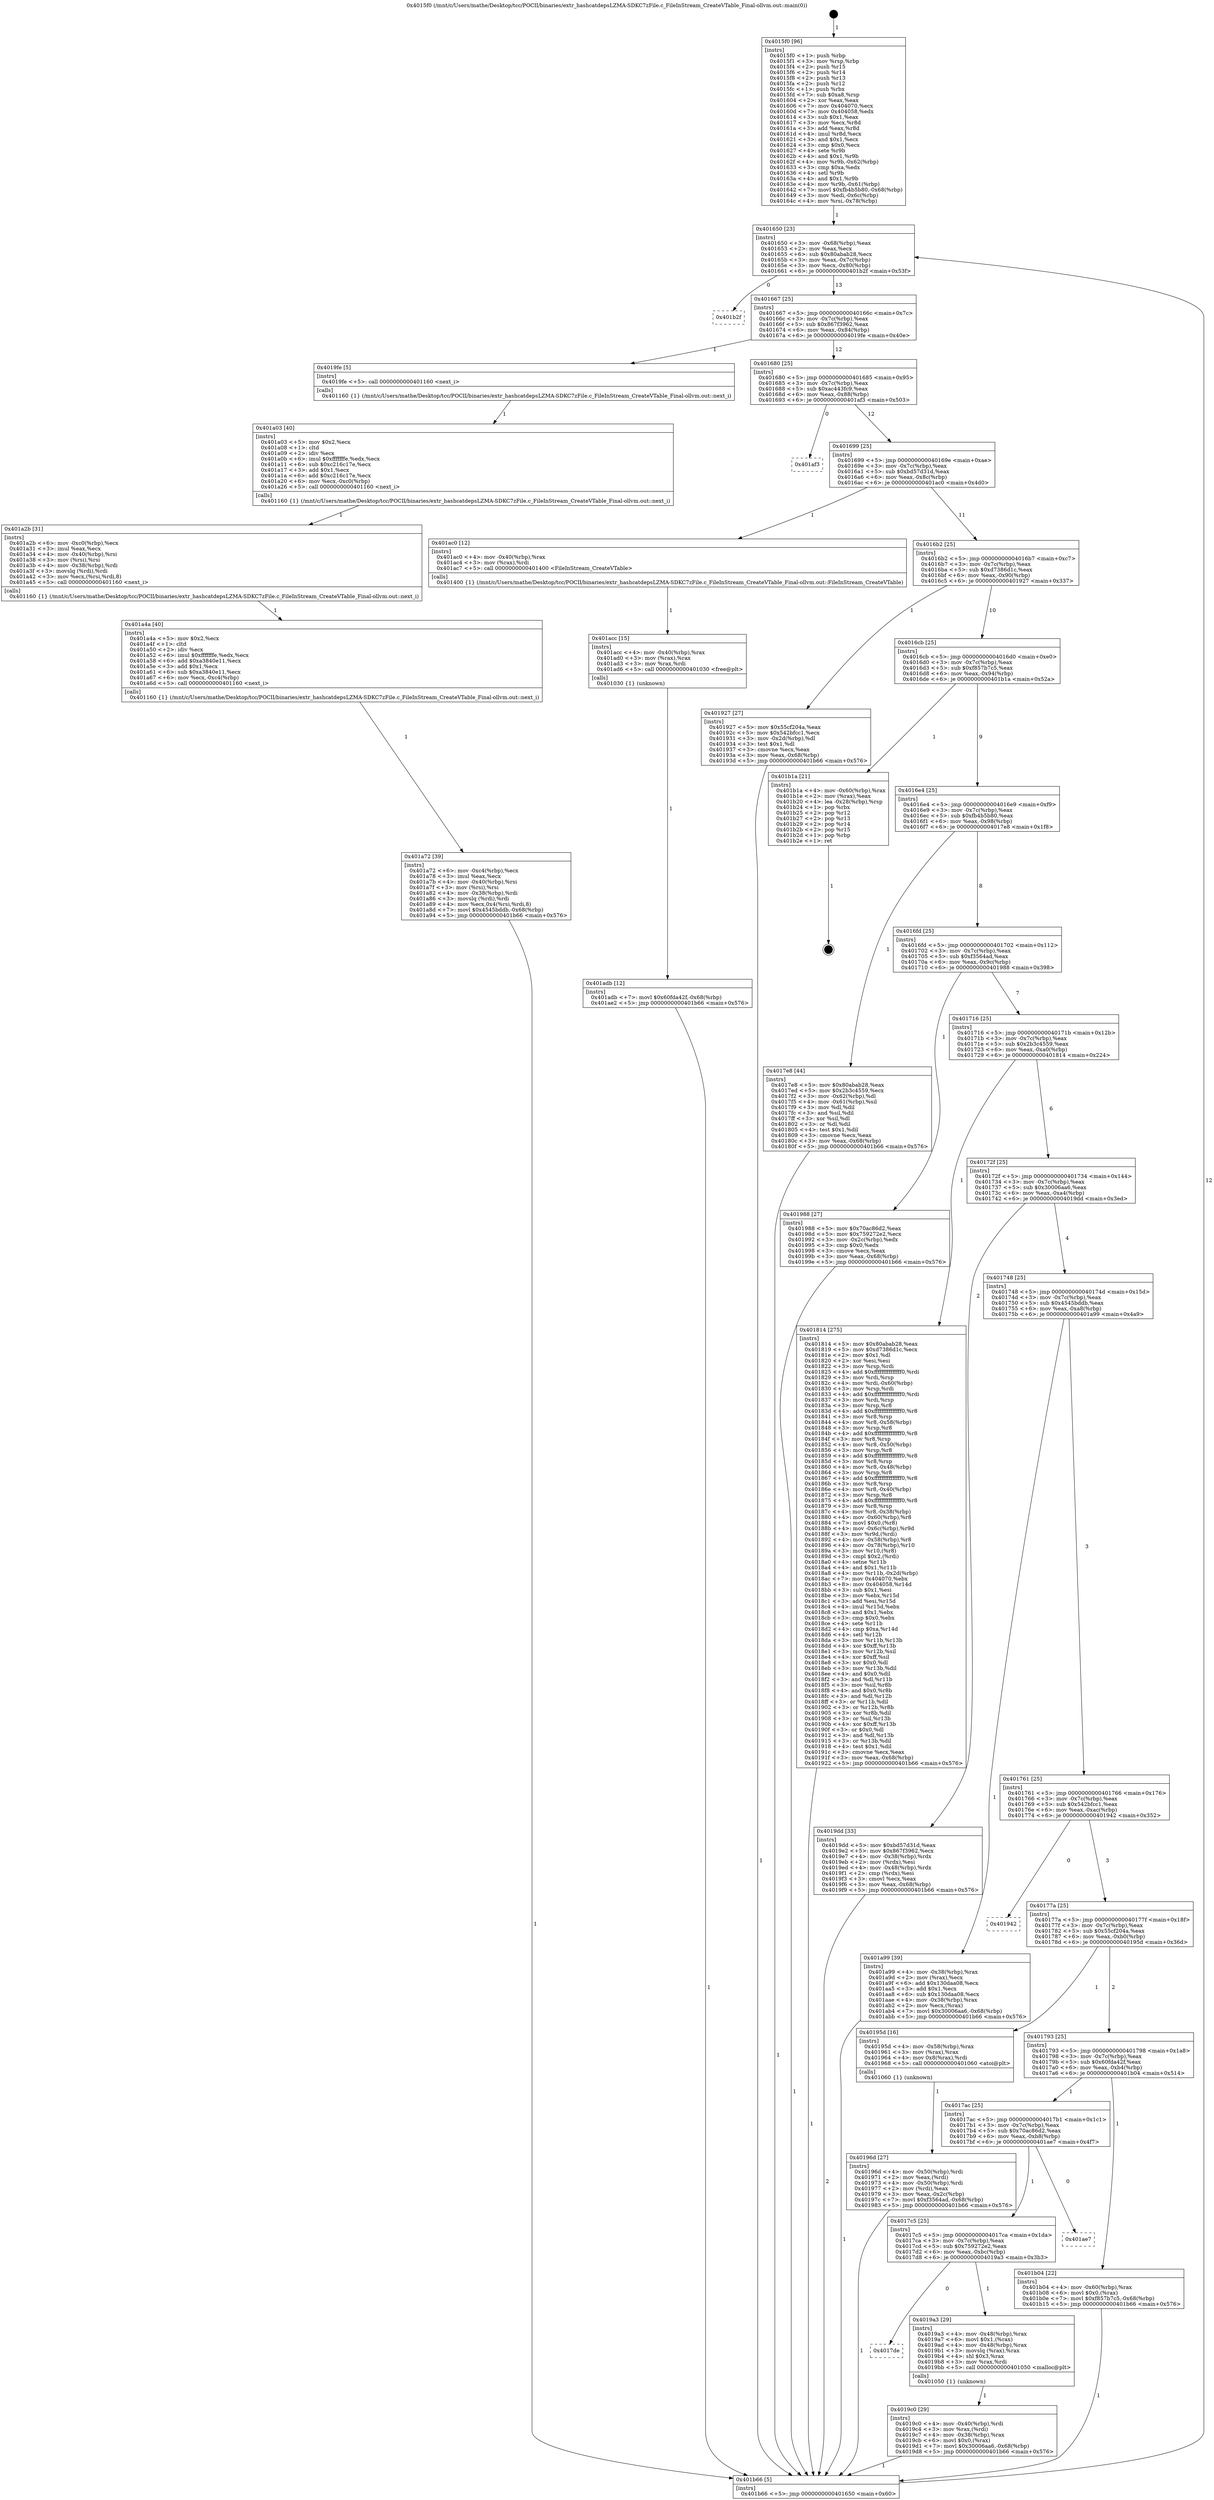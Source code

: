 digraph "0x4015f0" {
  label = "0x4015f0 (/mnt/c/Users/mathe/Desktop/tcc/POCII/binaries/extr_hashcatdepsLZMA-SDKC7zFile.c_FileInStream_CreateVTable_Final-ollvm.out::main(0))"
  labelloc = "t"
  node[shape=record]

  Entry [label="",width=0.3,height=0.3,shape=circle,fillcolor=black,style=filled]
  "0x401650" [label="{
     0x401650 [23]\l
     | [instrs]\l
     &nbsp;&nbsp;0x401650 \<+3\>: mov -0x68(%rbp),%eax\l
     &nbsp;&nbsp;0x401653 \<+2\>: mov %eax,%ecx\l
     &nbsp;&nbsp;0x401655 \<+6\>: sub $0x80abab28,%ecx\l
     &nbsp;&nbsp;0x40165b \<+3\>: mov %eax,-0x7c(%rbp)\l
     &nbsp;&nbsp;0x40165e \<+3\>: mov %ecx,-0x80(%rbp)\l
     &nbsp;&nbsp;0x401661 \<+6\>: je 0000000000401b2f \<main+0x53f\>\l
  }"]
  "0x401b2f" [label="{
     0x401b2f\l
  }", style=dashed]
  "0x401667" [label="{
     0x401667 [25]\l
     | [instrs]\l
     &nbsp;&nbsp;0x401667 \<+5\>: jmp 000000000040166c \<main+0x7c\>\l
     &nbsp;&nbsp;0x40166c \<+3\>: mov -0x7c(%rbp),%eax\l
     &nbsp;&nbsp;0x40166f \<+5\>: sub $0x867f3962,%eax\l
     &nbsp;&nbsp;0x401674 \<+6\>: mov %eax,-0x84(%rbp)\l
     &nbsp;&nbsp;0x40167a \<+6\>: je 00000000004019fe \<main+0x40e\>\l
  }"]
  Exit [label="",width=0.3,height=0.3,shape=circle,fillcolor=black,style=filled,peripheries=2]
  "0x4019fe" [label="{
     0x4019fe [5]\l
     | [instrs]\l
     &nbsp;&nbsp;0x4019fe \<+5\>: call 0000000000401160 \<next_i\>\l
     | [calls]\l
     &nbsp;&nbsp;0x401160 \{1\} (/mnt/c/Users/mathe/Desktop/tcc/POCII/binaries/extr_hashcatdepsLZMA-SDKC7zFile.c_FileInStream_CreateVTable_Final-ollvm.out::next_i)\l
  }"]
  "0x401680" [label="{
     0x401680 [25]\l
     | [instrs]\l
     &nbsp;&nbsp;0x401680 \<+5\>: jmp 0000000000401685 \<main+0x95\>\l
     &nbsp;&nbsp;0x401685 \<+3\>: mov -0x7c(%rbp),%eax\l
     &nbsp;&nbsp;0x401688 \<+5\>: sub $0xac443fc9,%eax\l
     &nbsp;&nbsp;0x40168d \<+6\>: mov %eax,-0x88(%rbp)\l
     &nbsp;&nbsp;0x401693 \<+6\>: je 0000000000401af3 \<main+0x503\>\l
  }"]
  "0x401adb" [label="{
     0x401adb [12]\l
     | [instrs]\l
     &nbsp;&nbsp;0x401adb \<+7\>: movl $0x60fda42f,-0x68(%rbp)\l
     &nbsp;&nbsp;0x401ae2 \<+5\>: jmp 0000000000401b66 \<main+0x576\>\l
  }"]
  "0x401af3" [label="{
     0x401af3\l
  }", style=dashed]
  "0x401699" [label="{
     0x401699 [25]\l
     | [instrs]\l
     &nbsp;&nbsp;0x401699 \<+5\>: jmp 000000000040169e \<main+0xae\>\l
     &nbsp;&nbsp;0x40169e \<+3\>: mov -0x7c(%rbp),%eax\l
     &nbsp;&nbsp;0x4016a1 \<+5\>: sub $0xbd57d31d,%eax\l
     &nbsp;&nbsp;0x4016a6 \<+6\>: mov %eax,-0x8c(%rbp)\l
     &nbsp;&nbsp;0x4016ac \<+6\>: je 0000000000401ac0 \<main+0x4d0\>\l
  }"]
  "0x401acc" [label="{
     0x401acc [15]\l
     | [instrs]\l
     &nbsp;&nbsp;0x401acc \<+4\>: mov -0x40(%rbp),%rax\l
     &nbsp;&nbsp;0x401ad0 \<+3\>: mov (%rax),%rax\l
     &nbsp;&nbsp;0x401ad3 \<+3\>: mov %rax,%rdi\l
     &nbsp;&nbsp;0x401ad6 \<+5\>: call 0000000000401030 \<free@plt\>\l
     | [calls]\l
     &nbsp;&nbsp;0x401030 \{1\} (unknown)\l
  }"]
  "0x401ac0" [label="{
     0x401ac0 [12]\l
     | [instrs]\l
     &nbsp;&nbsp;0x401ac0 \<+4\>: mov -0x40(%rbp),%rax\l
     &nbsp;&nbsp;0x401ac4 \<+3\>: mov (%rax),%rdi\l
     &nbsp;&nbsp;0x401ac7 \<+5\>: call 0000000000401400 \<FileInStream_CreateVTable\>\l
     | [calls]\l
     &nbsp;&nbsp;0x401400 \{1\} (/mnt/c/Users/mathe/Desktop/tcc/POCII/binaries/extr_hashcatdepsLZMA-SDKC7zFile.c_FileInStream_CreateVTable_Final-ollvm.out::FileInStream_CreateVTable)\l
  }"]
  "0x4016b2" [label="{
     0x4016b2 [25]\l
     | [instrs]\l
     &nbsp;&nbsp;0x4016b2 \<+5\>: jmp 00000000004016b7 \<main+0xc7\>\l
     &nbsp;&nbsp;0x4016b7 \<+3\>: mov -0x7c(%rbp),%eax\l
     &nbsp;&nbsp;0x4016ba \<+5\>: sub $0xd7386d1c,%eax\l
     &nbsp;&nbsp;0x4016bf \<+6\>: mov %eax,-0x90(%rbp)\l
     &nbsp;&nbsp;0x4016c5 \<+6\>: je 0000000000401927 \<main+0x337\>\l
  }"]
  "0x401a72" [label="{
     0x401a72 [39]\l
     | [instrs]\l
     &nbsp;&nbsp;0x401a72 \<+6\>: mov -0xc4(%rbp),%ecx\l
     &nbsp;&nbsp;0x401a78 \<+3\>: imul %eax,%ecx\l
     &nbsp;&nbsp;0x401a7b \<+4\>: mov -0x40(%rbp),%rsi\l
     &nbsp;&nbsp;0x401a7f \<+3\>: mov (%rsi),%rsi\l
     &nbsp;&nbsp;0x401a82 \<+4\>: mov -0x38(%rbp),%rdi\l
     &nbsp;&nbsp;0x401a86 \<+3\>: movslq (%rdi),%rdi\l
     &nbsp;&nbsp;0x401a89 \<+4\>: mov %ecx,0x4(%rsi,%rdi,8)\l
     &nbsp;&nbsp;0x401a8d \<+7\>: movl $0x4545bddb,-0x68(%rbp)\l
     &nbsp;&nbsp;0x401a94 \<+5\>: jmp 0000000000401b66 \<main+0x576\>\l
  }"]
  "0x401927" [label="{
     0x401927 [27]\l
     | [instrs]\l
     &nbsp;&nbsp;0x401927 \<+5\>: mov $0x55cf204a,%eax\l
     &nbsp;&nbsp;0x40192c \<+5\>: mov $0x542bfcc1,%ecx\l
     &nbsp;&nbsp;0x401931 \<+3\>: mov -0x2d(%rbp),%dl\l
     &nbsp;&nbsp;0x401934 \<+3\>: test $0x1,%dl\l
     &nbsp;&nbsp;0x401937 \<+3\>: cmovne %ecx,%eax\l
     &nbsp;&nbsp;0x40193a \<+3\>: mov %eax,-0x68(%rbp)\l
     &nbsp;&nbsp;0x40193d \<+5\>: jmp 0000000000401b66 \<main+0x576\>\l
  }"]
  "0x4016cb" [label="{
     0x4016cb [25]\l
     | [instrs]\l
     &nbsp;&nbsp;0x4016cb \<+5\>: jmp 00000000004016d0 \<main+0xe0\>\l
     &nbsp;&nbsp;0x4016d0 \<+3\>: mov -0x7c(%rbp),%eax\l
     &nbsp;&nbsp;0x4016d3 \<+5\>: sub $0xf857b7c5,%eax\l
     &nbsp;&nbsp;0x4016d8 \<+6\>: mov %eax,-0x94(%rbp)\l
     &nbsp;&nbsp;0x4016de \<+6\>: je 0000000000401b1a \<main+0x52a\>\l
  }"]
  "0x401a4a" [label="{
     0x401a4a [40]\l
     | [instrs]\l
     &nbsp;&nbsp;0x401a4a \<+5\>: mov $0x2,%ecx\l
     &nbsp;&nbsp;0x401a4f \<+1\>: cltd\l
     &nbsp;&nbsp;0x401a50 \<+2\>: idiv %ecx\l
     &nbsp;&nbsp;0x401a52 \<+6\>: imul $0xfffffffe,%edx,%ecx\l
     &nbsp;&nbsp;0x401a58 \<+6\>: add $0xa3840e11,%ecx\l
     &nbsp;&nbsp;0x401a5e \<+3\>: add $0x1,%ecx\l
     &nbsp;&nbsp;0x401a61 \<+6\>: sub $0xa3840e11,%ecx\l
     &nbsp;&nbsp;0x401a67 \<+6\>: mov %ecx,-0xc4(%rbp)\l
     &nbsp;&nbsp;0x401a6d \<+5\>: call 0000000000401160 \<next_i\>\l
     | [calls]\l
     &nbsp;&nbsp;0x401160 \{1\} (/mnt/c/Users/mathe/Desktop/tcc/POCII/binaries/extr_hashcatdepsLZMA-SDKC7zFile.c_FileInStream_CreateVTable_Final-ollvm.out::next_i)\l
  }"]
  "0x401b1a" [label="{
     0x401b1a [21]\l
     | [instrs]\l
     &nbsp;&nbsp;0x401b1a \<+4\>: mov -0x60(%rbp),%rax\l
     &nbsp;&nbsp;0x401b1e \<+2\>: mov (%rax),%eax\l
     &nbsp;&nbsp;0x401b20 \<+4\>: lea -0x28(%rbp),%rsp\l
     &nbsp;&nbsp;0x401b24 \<+1\>: pop %rbx\l
     &nbsp;&nbsp;0x401b25 \<+2\>: pop %r12\l
     &nbsp;&nbsp;0x401b27 \<+2\>: pop %r13\l
     &nbsp;&nbsp;0x401b29 \<+2\>: pop %r14\l
     &nbsp;&nbsp;0x401b2b \<+2\>: pop %r15\l
     &nbsp;&nbsp;0x401b2d \<+1\>: pop %rbp\l
     &nbsp;&nbsp;0x401b2e \<+1\>: ret\l
  }"]
  "0x4016e4" [label="{
     0x4016e4 [25]\l
     | [instrs]\l
     &nbsp;&nbsp;0x4016e4 \<+5\>: jmp 00000000004016e9 \<main+0xf9\>\l
     &nbsp;&nbsp;0x4016e9 \<+3\>: mov -0x7c(%rbp),%eax\l
     &nbsp;&nbsp;0x4016ec \<+5\>: sub $0xfb4b5b80,%eax\l
     &nbsp;&nbsp;0x4016f1 \<+6\>: mov %eax,-0x98(%rbp)\l
     &nbsp;&nbsp;0x4016f7 \<+6\>: je 00000000004017e8 \<main+0x1f8\>\l
  }"]
  "0x401a2b" [label="{
     0x401a2b [31]\l
     | [instrs]\l
     &nbsp;&nbsp;0x401a2b \<+6\>: mov -0xc0(%rbp),%ecx\l
     &nbsp;&nbsp;0x401a31 \<+3\>: imul %eax,%ecx\l
     &nbsp;&nbsp;0x401a34 \<+4\>: mov -0x40(%rbp),%rsi\l
     &nbsp;&nbsp;0x401a38 \<+3\>: mov (%rsi),%rsi\l
     &nbsp;&nbsp;0x401a3b \<+4\>: mov -0x38(%rbp),%rdi\l
     &nbsp;&nbsp;0x401a3f \<+3\>: movslq (%rdi),%rdi\l
     &nbsp;&nbsp;0x401a42 \<+3\>: mov %ecx,(%rsi,%rdi,8)\l
     &nbsp;&nbsp;0x401a45 \<+5\>: call 0000000000401160 \<next_i\>\l
     | [calls]\l
     &nbsp;&nbsp;0x401160 \{1\} (/mnt/c/Users/mathe/Desktop/tcc/POCII/binaries/extr_hashcatdepsLZMA-SDKC7zFile.c_FileInStream_CreateVTable_Final-ollvm.out::next_i)\l
  }"]
  "0x4017e8" [label="{
     0x4017e8 [44]\l
     | [instrs]\l
     &nbsp;&nbsp;0x4017e8 \<+5\>: mov $0x80abab28,%eax\l
     &nbsp;&nbsp;0x4017ed \<+5\>: mov $0x2b3c4559,%ecx\l
     &nbsp;&nbsp;0x4017f2 \<+3\>: mov -0x62(%rbp),%dl\l
     &nbsp;&nbsp;0x4017f5 \<+4\>: mov -0x61(%rbp),%sil\l
     &nbsp;&nbsp;0x4017f9 \<+3\>: mov %dl,%dil\l
     &nbsp;&nbsp;0x4017fc \<+3\>: and %sil,%dil\l
     &nbsp;&nbsp;0x4017ff \<+3\>: xor %sil,%dl\l
     &nbsp;&nbsp;0x401802 \<+3\>: or %dl,%dil\l
     &nbsp;&nbsp;0x401805 \<+4\>: test $0x1,%dil\l
     &nbsp;&nbsp;0x401809 \<+3\>: cmovne %ecx,%eax\l
     &nbsp;&nbsp;0x40180c \<+3\>: mov %eax,-0x68(%rbp)\l
     &nbsp;&nbsp;0x40180f \<+5\>: jmp 0000000000401b66 \<main+0x576\>\l
  }"]
  "0x4016fd" [label="{
     0x4016fd [25]\l
     | [instrs]\l
     &nbsp;&nbsp;0x4016fd \<+5\>: jmp 0000000000401702 \<main+0x112\>\l
     &nbsp;&nbsp;0x401702 \<+3\>: mov -0x7c(%rbp),%eax\l
     &nbsp;&nbsp;0x401705 \<+5\>: sub $0xf3564ad,%eax\l
     &nbsp;&nbsp;0x40170a \<+6\>: mov %eax,-0x9c(%rbp)\l
     &nbsp;&nbsp;0x401710 \<+6\>: je 0000000000401988 \<main+0x398\>\l
  }"]
  "0x401b66" [label="{
     0x401b66 [5]\l
     | [instrs]\l
     &nbsp;&nbsp;0x401b66 \<+5\>: jmp 0000000000401650 \<main+0x60\>\l
  }"]
  "0x4015f0" [label="{
     0x4015f0 [96]\l
     | [instrs]\l
     &nbsp;&nbsp;0x4015f0 \<+1\>: push %rbp\l
     &nbsp;&nbsp;0x4015f1 \<+3\>: mov %rsp,%rbp\l
     &nbsp;&nbsp;0x4015f4 \<+2\>: push %r15\l
     &nbsp;&nbsp;0x4015f6 \<+2\>: push %r14\l
     &nbsp;&nbsp;0x4015f8 \<+2\>: push %r13\l
     &nbsp;&nbsp;0x4015fa \<+2\>: push %r12\l
     &nbsp;&nbsp;0x4015fc \<+1\>: push %rbx\l
     &nbsp;&nbsp;0x4015fd \<+7\>: sub $0xa8,%rsp\l
     &nbsp;&nbsp;0x401604 \<+2\>: xor %eax,%eax\l
     &nbsp;&nbsp;0x401606 \<+7\>: mov 0x404070,%ecx\l
     &nbsp;&nbsp;0x40160d \<+7\>: mov 0x404058,%edx\l
     &nbsp;&nbsp;0x401614 \<+3\>: sub $0x1,%eax\l
     &nbsp;&nbsp;0x401617 \<+3\>: mov %ecx,%r8d\l
     &nbsp;&nbsp;0x40161a \<+3\>: add %eax,%r8d\l
     &nbsp;&nbsp;0x40161d \<+4\>: imul %r8d,%ecx\l
     &nbsp;&nbsp;0x401621 \<+3\>: and $0x1,%ecx\l
     &nbsp;&nbsp;0x401624 \<+3\>: cmp $0x0,%ecx\l
     &nbsp;&nbsp;0x401627 \<+4\>: sete %r9b\l
     &nbsp;&nbsp;0x40162b \<+4\>: and $0x1,%r9b\l
     &nbsp;&nbsp;0x40162f \<+4\>: mov %r9b,-0x62(%rbp)\l
     &nbsp;&nbsp;0x401633 \<+3\>: cmp $0xa,%edx\l
     &nbsp;&nbsp;0x401636 \<+4\>: setl %r9b\l
     &nbsp;&nbsp;0x40163a \<+4\>: and $0x1,%r9b\l
     &nbsp;&nbsp;0x40163e \<+4\>: mov %r9b,-0x61(%rbp)\l
     &nbsp;&nbsp;0x401642 \<+7\>: movl $0xfb4b5b80,-0x68(%rbp)\l
     &nbsp;&nbsp;0x401649 \<+3\>: mov %edi,-0x6c(%rbp)\l
     &nbsp;&nbsp;0x40164c \<+4\>: mov %rsi,-0x78(%rbp)\l
  }"]
  "0x401a03" [label="{
     0x401a03 [40]\l
     | [instrs]\l
     &nbsp;&nbsp;0x401a03 \<+5\>: mov $0x2,%ecx\l
     &nbsp;&nbsp;0x401a08 \<+1\>: cltd\l
     &nbsp;&nbsp;0x401a09 \<+2\>: idiv %ecx\l
     &nbsp;&nbsp;0x401a0b \<+6\>: imul $0xfffffffe,%edx,%ecx\l
     &nbsp;&nbsp;0x401a11 \<+6\>: sub $0xc216c17e,%ecx\l
     &nbsp;&nbsp;0x401a17 \<+3\>: add $0x1,%ecx\l
     &nbsp;&nbsp;0x401a1a \<+6\>: add $0xc216c17e,%ecx\l
     &nbsp;&nbsp;0x401a20 \<+6\>: mov %ecx,-0xc0(%rbp)\l
     &nbsp;&nbsp;0x401a26 \<+5\>: call 0000000000401160 \<next_i\>\l
     | [calls]\l
     &nbsp;&nbsp;0x401160 \{1\} (/mnt/c/Users/mathe/Desktop/tcc/POCII/binaries/extr_hashcatdepsLZMA-SDKC7zFile.c_FileInStream_CreateVTable_Final-ollvm.out::next_i)\l
  }"]
  "0x401988" [label="{
     0x401988 [27]\l
     | [instrs]\l
     &nbsp;&nbsp;0x401988 \<+5\>: mov $0x70ac86d2,%eax\l
     &nbsp;&nbsp;0x40198d \<+5\>: mov $0x759272e2,%ecx\l
     &nbsp;&nbsp;0x401992 \<+3\>: mov -0x2c(%rbp),%edx\l
     &nbsp;&nbsp;0x401995 \<+3\>: cmp $0x0,%edx\l
     &nbsp;&nbsp;0x401998 \<+3\>: cmove %ecx,%eax\l
     &nbsp;&nbsp;0x40199b \<+3\>: mov %eax,-0x68(%rbp)\l
     &nbsp;&nbsp;0x40199e \<+5\>: jmp 0000000000401b66 \<main+0x576\>\l
  }"]
  "0x401716" [label="{
     0x401716 [25]\l
     | [instrs]\l
     &nbsp;&nbsp;0x401716 \<+5\>: jmp 000000000040171b \<main+0x12b\>\l
     &nbsp;&nbsp;0x40171b \<+3\>: mov -0x7c(%rbp),%eax\l
     &nbsp;&nbsp;0x40171e \<+5\>: sub $0x2b3c4559,%eax\l
     &nbsp;&nbsp;0x401723 \<+6\>: mov %eax,-0xa0(%rbp)\l
     &nbsp;&nbsp;0x401729 \<+6\>: je 0000000000401814 \<main+0x224\>\l
  }"]
  "0x4019c0" [label="{
     0x4019c0 [29]\l
     | [instrs]\l
     &nbsp;&nbsp;0x4019c0 \<+4\>: mov -0x40(%rbp),%rdi\l
     &nbsp;&nbsp;0x4019c4 \<+3\>: mov %rax,(%rdi)\l
     &nbsp;&nbsp;0x4019c7 \<+4\>: mov -0x38(%rbp),%rax\l
     &nbsp;&nbsp;0x4019cb \<+6\>: movl $0x0,(%rax)\l
     &nbsp;&nbsp;0x4019d1 \<+7\>: movl $0x30006aa6,-0x68(%rbp)\l
     &nbsp;&nbsp;0x4019d8 \<+5\>: jmp 0000000000401b66 \<main+0x576\>\l
  }"]
  "0x401814" [label="{
     0x401814 [275]\l
     | [instrs]\l
     &nbsp;&nbsp;0x401814 \<+5\>: mov $0x80abab28,%eax\l
     &nbsp;&nbsp;0x401819 \<+5\>: mov $0xd7386d1c,%ecx\l
     &nbsp;&nbsp;0x40181e \<+2\>: mov $0x1,%dl\l
     &nbsp;&nbsp;0x401820 \<+2\>: xor %esi,%esi\l
     &nbsp;&nbsp;0x401822 \<+3\>: mov %rsp,%rdi\l
     &nbsp;&nbsp;0x401825 \<+4\>: add $0xfffffffffffffff0,%rdi\l
     &nbsp;&nbsp;0x401829 \<+3\>: mov %rdi,%rsp\l
     &nbsp;&nbsp;0x40182c \<+4\>: mov %rdi,-0x60(%rbp)\l
     &nbsp;&nbsp;0x401830 \<+3\>: mov %rsp,%rdi\l
     &nbsp;&nbsp;0x401833 \<+4\>: add $0xfffffffffffffff0,%rdi\l
     &nbsp;&nbsp;0x401837 \<+3\>: mov %rdi,%rsp\l
     &nbsp;&nbsp;0x40183a \<+3\>: mov %rsp,%r8\l
     &nbsp;&nbsp;0x40183d \<+4\>: add $0xfffffffffffffff0,%r8\l
     &nbsp;&nbsp;0x401841 \<+3\>: mov %r8,%rsp\l
     &nbsp;&nbsp;0x401844 \<+4\>: mov %r8,-0x58(%rbp)\l
     &nbsp;&nbsp;0x401848 \<+3\>: mov %rsp,%r8\l
     &nbsp;&nbsp;0x40184b \<+4\>: add $0xfffffffffffffff0,%r8\l
     &nbsp;&nbsp;0x40184f \<+3\>: mov %r8,%rsp\l
     &nbsp;&nbsp;0x401852 \<+4\>: mov %r8,-0x50(%rbp)\l
     &nbsp;&nbsp;0x401856 \<+3\>: mov %rsp,%r8\l
     &nbsp;&nbsp;0x401859 \<+4\>: add $0xfffffffffffffff0,%r8\l
     &nbsp;&nbsp;0x40185d \<+3\>: mov %r8,%rsp\l
     &nbsp;&nbsp;0x401860 \<+4\>: mov %r8,-0x48(%rbp)\l
     &nbsp;&nbsp;0x401864 \<+3\>: mov %rsp,%r8\l
     &nbsp;&nbsp;0x401867 \<+4\>: add $0xfffffffffffffff0,%r8\l
     &nbsp;&nbsp;0x40186b \<+3\>: mov %r8,%rsp\l
     &nbsp;&nbsp;0x40186e \<+4\>: mov %r8,-0x40(%rbp)\l
     &nbsp;&nbsp;0x401872 \<+3\>: mov %rsp,%r8\l
     &nbsp;&nbsp;0x401875 \<+4\>: add $0xfffffffffffffff0,%r8\l
     &nbsp;&nbsp;0x401879 \<+3\>: mov %r8,%rsp\l
     &nbsp;&nbsp;0x40187c \<+4\>: mov %r8,-0x38(%rbp)\l
     &nbsp;&nbsp;0x401880 \<+4\>: mov -0x60(%rbp),%r8\l
     &nbsp;&nbsp;0x401884 \<+7\>: movl $0x0,(%r8)\l
     &nbsp;&nbsp;0x40188b \<+4\>: mov -0x6c(%rbp),%r9d\l
     &nbsp;&nbsp;0x40188f \<+3\>: mov %r9d,(%rdi)\l
     &nbsp;&nbsp;0x401892 \<+4\>: mov -0x58(%rbp),%r8\l
     &nbsp;&nbsp;0x401896 \<+4\>: mov -0x78(%rbp),%r10\l
     &nbsp;&nbsp;0x40189a \<+3\>: mov %r10,(%r8)\l
     &nbsp;&nbsp;0x40189d \<+3\>: cmpl $0x2,(%rdi)\l
     &nbsp;&nbsp;0x4018a0 \<+4\>: setne %r11b\l
     &nbsp;&nbsp;0x4018a4 \<+4\>: and $0x1,%r11b\l
     &nbsp;&nbsp;0x4018a8 \<+4\>: mov %r11b,-0x2d(%rbp)\l
     &nbsp;&nbsp;0x4018ac \<+7\>: mov 0x404070,%ebx\l
     &nbsp;&nbsp;0x4018b3 \<+8\>: mov 0x404058,%r14d\l
     &nbsp;&nbsp;0x4018bb \<+3\>: sub $0x1,%esi\l
     &nbsp;&nbsp;0x4018be \<+3\>: mov %ebx,%r15d\l
     &nbsp;&nbsp;0x4018c1 \<+3\>: add %esi,%r15d\l
     &nbsp;&nbsp;0x4018c4 \<+4\>: imul %r15d,%ebx\l
     &nbsp;&nbsp;0x4018c8 \<+3\>: and $0x1,%ebx\l
     &nbsp;&nbsp;0x4018cb \<+3\>: cmp $0x0,%ebx\l
     &nbsp;&nbsp;0x4018ce \<+4\>: sete %r11b\l
     &nbsp;&nbsp;0x4018d2 \<+4\>: cmp $0xa,%r14d\l
     &nbsp;&nbsp;0x4018d6 \<+4\>: setl %r12b\l
     &nbsp;&nbsp;0x4018da \<+3\>: mov %r11b,%r13b\l
     &nbsp;&nbsp;0x4018dd \<+4\>: xor $0xff,%r13b\l
     &nbsp;&nbsp;0x4018e1 \<+3\>: mov %r12b,%sil\l
     &nbsp;&nbsp;0x4018e4 \<+4\>: xor $0xff,%sil\l
     &nbsp;&nbsp;0x4018e8 \<+3\>: xor $0x0,%dl\l
     &nbsp;&nbsp;0x4018eb \<+3\>: mov %r13b,%dil\l
     &nbsp;&nbsp;0x4018ee \<+4\>: and $0x0,%dil\l
     &nbsp;&nbsp;0x4018f2 \<+3\>: and %dl,%r11b\l
     &nbsp;&nbsp;0x4018f5 \<+3\>: mov %sil,%r8b\l
     &nbsp;&nbsp;0x4018f8 \<+4\>: and $0x0,%r8b\l
     &nbsp;&nbsp;0x4018fc \<+3\>: and %dl,%r12b\l
     &nbsp;&nbsp;0x4018ff \<+3\>: or %r11b,%dil\l
     &nbsp;&nbsp;0x401902 \<+3\>: or %r12b,%r8b\l
     &nbsp;&nbsp;0x401905 \<+3\>: xor %r8b,%dil\l
     &nbsp;&nbsp;0x401908 \<+3\>: or %sil,%r13b\l
     &nbsp;&nbsp;0x40190b \<+4\>: xor $0xff,%r13b\l
     &nbsp;&nbsp;0x40190f \<+3\>: or $0x0,%dl\l
     &nbsp;&nbsp;0x401912 \<+3\>: and %dl,%r13b\l
     &nbsp;&nbsp;0x401915 \<+3\>: or %r13b,%dil\l
     &nbsp;&nbsp;0x401918 \<+4\>: test $0x1,%dil\l
     &nbsp;&nbsp;0x40191c \<+3\>: cmovne %ecx,%eax\l
     &nbsp;&nbsp;0x40191f \<+3\>: mov %eax,-0x68(%rbp)\l
     &nbsp;&nbsp;0x401922 \<+5\>: jmp 0000000000401b66 \<main+0x576\>\l
  }"]
  "0x40172f" [label="{
     0x40172f [25]\l
     | [instrs]\l
     &nbsp;&nbsp;0x40172f \<+5\>: jmp 0000000000401734 \<main+0x144\>\l
     &nbsp;&nbsp;0x401734 \<+3\>: mov -0x7c(%rbp),%eax\l
     &nbsp;&nbsp;0x401737 \<+5\>: sub $0x30006aa6,%eax\l
     &nbsp;&nbsp;0x40173c \<+6\>: mov %eax,-0xa4(%rbp)\l
     &nbsp;&nbsp;0x401742 \<+6\>: je 00000000004019dd \<main+0x3ed\>\l
  }"]
  "0x4017de" [label="{
     0x4017de\l
  }", style=dashed]
  "0x4019a3" [label="{
     0x4019a3 [29]\l
     | [instrs]\l
     &nbsp;&nbsp;0x4019a3 \<+4\>: mov -0x48(%rbp),%rax\l
     &nbsp;&nbsp;0x4019a7 \<+6\>: movl $0x1,(%rax)\l
     &nbsp;&nbsp;0x4019ad \<+4\>: mov -0x48(%rbp),%rax\l
     &nbsp;&nbsp;0x4019b1 \<+3\>: movslq (%rax),%rax\l
     &nbsp;&nbsp;0x4019b4 \<+4\>: shl $0x3,%rax\l
     &nbsp;&nbsp;0x4019b8 \<+3\>: mov %rax,%rdi\l
     &nbsp;&nbsp;0x4019bb \<+5\>: call 0000000000401050 \<malloc@plt\>\l
     | [calls]\l
     &nbsp;&nbsp;0x401050 \{1\} (unknown)\l
  }"]
  "0x4019dd" [label="{
     0x4019dd [33]\l
     | [instrs]\l
     &nbsp;&nbsp;0x4019dd \<+5\>: mov $0xbd57d31d,%eax\l
     &nbsp;&nbsp;0x4019e2 \<+5\>: mov $0x867f3962,%ecx\l
     &nbsp;&nbsp;0x4019e7 \<+4\>: mov -0x38(%rbp),%rdx\l
     &nbsp;&nbsp;0x4019eb \<+2\>: mov (%rdx),%esi\l
     &nbsp;&nbsp;0x4019ed \<+4\>: mov -0x48(%rbp),%rdx\l
     &nbsp;&nbsp;0x4019f1 \<+2\>: cmp (%rdx),%esi\l
     &nbsp;&nbsp;0x4019f3 \<+3\>: cmovl %ecx,%eax\l
     &nbsp;&nbsp;0x4019f6 \<+3\>: mov %eax,-0x68(%rbp)\l
     &nbsp;&nbsp;0x4019f9 \<+5\>: jmp 0000000000401b66 \<main+0x576\>\l
  }"]
  "0x401748" [label="{
     0x401748 [25]\l
     | [instrs]\l
     &nbsp;&nbsp;0x401748 \<+5\>: jmp 000000000040174d \<main+0x15d\>\l
     &nbsp;&nbsp;0x40174d \<+3\>: mov -0x7c(%rbp),%eax\l
     &nbsp;&nbsp;0x401750 \<+5\>: sub $0x4545bddb,%eax\l
     &nbsp;&nbsp;0x401755 \<+6\>: mov %eax,-0xa8(%rbp)\l
     &nbsp;&nbsp;0x40175b \<+6\>: je 0000000000401a99 \<main+0x4a9\>\l
  }"]
  "0x4017c5" [label="{
     0x4017c5 [25]\l
     | [instrs]\l
     &nbsp;&nbsp;0x4017c5 \<+5\>: jmp 00000000004017ca \<main+0x1da\>\l
     &nbsp;&nbsp;0x4017ca \<+3\>: mov -0x7c(%rbp),%eax\l
     &nbsp;&nbsp;0x4017cd \<+5\>: sub $0x759272e2,%eax\l
     &nbsp;&nbsp;0x4017d2 \<+6\>: mov %eax,-0xbc(%rbp)\l
     &nbsp;&nbsp;0x4017d8 \<+6\>: je 00000000004019a3 \<main+0x3b3\>\l
  }"]
  "0x401a99" [label="{
     0x401a99 [39]\l
     | [instrs]\l
     &nbsp;&nbsp;0x401a99 \<+4\>: mov -0x38(%rbp),%rax\l
     &nbsp;&nbsp;0x401a9d \<+2\>: mov (%rax),%ecx\l
     &nbsp;&nbsp;0x401a9f \<+6\>: add $0x130daa08,%ecx\l
     &nbsp;&nbsp;0x401aa5 \<+3\>: add $0x1,%ecx\l
     &nbsp;&nbsp;0x401aa8 \<+6\>: sub $0x130daa08,%ecx\l
     &nbsp;&nbsp;0x401aae \<+4\>: mov -0x38(%rbp),%rax\l
     &nbsp;&nbsp;0x401ab2 \<+2\>: mov %ecx,(%rax)\l
     &nbsp;&nbsp;0x401ab4 \<+7\>: movl $0x30006aa6,-0x68(%rbp)\l
     &nbsp;&nbsp;0x401abb \<+5\>: jmp 0000000000401b66 \<main+0x576\>\l
  }"]
  "0x401761" [label="{
     0x401761 [25]\l
     | [instrs]\l
     &nbsp;&nbsp;0x401761 \<+5\>: jmp 0000000000401766 \<main+0x176\>\l
     &nbsp;&nbsp;0x401766 \<+3\>: mov -0x7c(%rbp),%eax\l
     &nbsp;&nbsp;0x401769 \<+5\>: sub $0x542bfcc1,%eax\l
     &nbsp;&nbsp;0x40176e \<+6\>: mov %eax,-0xac(%rbp)\l
     &nbsp;&nbsp;0x401774 \<+6\>: je 0000000000401942 \<main+0x352\>\l
  }"]
  "0x401ae7" [label="{
     0x401ae7\l
  }", style=dashed]
  "0x401942" [label="{
     0x401942\l
  }", style=dashed]
  "0x40177a" [label="{
     0x40177a [25]\l
     | [instrs]\l
     &nbsp;&nbsp;0x40177a \<+5\>: jmp 000000000040177f \<main+0x18f\>\l
     &nbsp;&nbsp;0x40177f \<+3\>: mov -0x7c(%rbp),%eax\l
     &nbsp;&nbsp;0x401782 \<+5\>: sub $0x55cf204a,%eax\l
     &nbsp;&nbsp;0x401787 \<+6\>: mov %eax,-0xb0(%rbp)\l
     &nbsp;&nbsp;0x40178d \<+6\>: je 000000000040195d \<main+0x36d\>\l
  }"]
  "0x4017ac" [label="{
     0x4017ac [25]\l
     | [instrs]\l
     &nbsp;&nbsp;0x4017ac \<+5\>: jmp 00000000004017b1 \<main+0x1c1\>\l
     &nbsp;&nbsp;0x4017b1 \<+3\>: mov -0x7c(%rbp),%eax\l
     &nbsp;&nbsp;0x4017b4 \<+5\>: sub $0x70ac86d2,%eax\l
     &nbsp;&nbsp;0x4017b9 \<+6\>: mov %eax,-0xb8(%rbp)\l
     &nbsp;&nbsp;0x4017bf \<+6\>: je 0000000000401ae7 \<main+0x4f7\>\l
  }"]
  "0x40195d" [label="{
     0x40195d [16]\l
     | [instrs]\l
     &nbsp;&nbsp;0x40195d \<+4\>: mov -0x58(%rbp),%rax\l
     &nbsp;&nbsp;0x401961 \<+3\>: mov (%rax),%rax\l
     &nbsp;&nbsp;0x401964 \<+4\>: mov 0x8(%rax),%rdi\l
     &nbsp;&nbsp;0x401968 \<+5\>: call 0000000000401060 \<atoi@plt\>\l
     | [calls]\l
     &nbsp;&nbsp;0x401060 \{1\} (unknown)\l
  }"]
  "0x401793" [label="{
     0x401793 [25]\l
     | [instrs]\l
     &nbsp;&nbsp;0x401793 \<+5\>: jmp 0000000000401798 \<main+0x1a8\>\l
     &nbsp;&nbsp;0x401798 \<+3\>: mov -0x7c(%rbp),%eax\l
     &nbsp;&nbsp;0x40179b \<+5\>: sub $0x60fda42f,%eax\l
     &nbsp;&nbsp;0x4017a0 \<+6\>: mov %eax,-0xb4(%rbp)\l
     &nbsp;&nbsp;0x4017a6 \<+6\>: je 0000000000401b04 \<main+0x514\>\l
  }"]
  "0x40196d" [label="{
     0x40196d [27]\l
     | [instrs]\l
     &nbsp;&nbsp;0x40196d \<+4\>: mov -0x50(%rbp),%rdi\l
     &nbsp;&nbsp;0x401971 \<+2\>: mov %eax,(%rdi)\l
     &nbsp;&nbsp;0x401973 \<+4\>: mov -0x50(%rbp),%rdi\l
     &nbsp;&nbsp;0x401977 \<+2\>: mov (%rdi),%eax\l
     &nbsp;&nbsp;0x401979 \<+3\>: mov %eax,-0x2c(%rbp)\l
     &nbsp;&nbsp;0x40197c \<+7\>: movl $0xf3564ad,-0x68(%rbp)\l
     &nbsp;&nbsp;0x401983 \<+5\>: jmp 0000000000401b66 \<main+0x576\>\l
  }"]
  "0x401b04" [label="{
     0x401b04 [22]\l
     | [instrs]\l
     &nbsp;&nbsp;0x401b04 \<+4\>: mov -0x60(%rbp),%rax\l
     &nbsp;&nbsp;0x401b08 \<+6\>: movl $0x0,(%rax)\l
     &nbsp;&nbsp;0x401b0e \<+7\>: movl $0xf857b7c5,-0x68(%rbp)\l
     &nbsp;&nbsp;0x401b15 \<+5\>: jmp 0000000000401b66 \<main+0x576\>\l
  }"]
  Entry -> "0x4015f0" [label=" 1"]
  "0x401650" -> "0x401b2f" [label=" 0"]
  "0x401650" -> "0x401667" [label=" 13"]
  "0x401b1a" -> Exit [label=" 1"]
  "0x401667" -> "0x4019fe" [label=" 1"]
  "0x401667" -> "0x401680" [label=" 12"]
  "0x401b04" -> "0x401b66" [label=" 1"]
  "0x401680" -> "0x401af3" [label=" 0"]
  "0x401680" -> "0x401699" [label=" 12"]
  "0x401adb" -> "0x401b66" [label=" 1"]
  "0x401699" -> "0x401ac0" [label=" 1"]
  "0x401699" -> "0x4016b2" [label=" 11"]
  "0x401acc" -> "0x401adb" [label=" 1"]
  "0x4016b2" -> "0x401927" [label=" 1"]
  "0x4016b2" -> "0x4016cb" [label=" 10"]
  "0x401ac0" -> "0x401acc" [label=" 1"]
  "0x4016cb" -> "0x401b1a" [label=" 1"]
  "0x4016cb" -> "0x4016e4" [label=" 9"]
  "0x401a99" -> "0x401b66" [label=" 1"]
  "0x4016e4" -> "0x4017e8" [label=" 1"]
  "0x4016e4" -> "0x4016fd" [label=" 8"]
  "0x4017e8" -> "0x401b66" [label=" 1"]
  "0x4015f0" -> "0x401650" [label=" 1"]
  "0x401b66" -> "0x401650" [label=" 12"]
  "0x401a72" -> "0x401b66" [label=" 1"]
  "0x4016fd" -> "0x401988" [label=" 1"]
  "0x4016fd" -> "0x401716" [label=" 7"]
  "0x401a4a" -> "0x401a72" [label=" 1"]
  "0x401716" -> "0x401814" [label=" 1"]
  "0x401716" -> "0x40172f" [label=" 6"]
  "0x401a2b" -> "0x401a4a" [label=" 1"]
  "0x401814" -> "0x401b66" [label=" 1"]
  "0x401927" -> "0x401b66" [label=" 1"]
  "0x401a03" -> "0x401a2b" [label=" 1"]
  "0x40172f" -> "0x4019dd" [label=" 2"]
  "0x40172f" -> "0x401748" [label=" 4"]
  "0x4019fe" -> "0x401a03" [label=" 1"]
  "0x401748" -> "0x401a99" [label=" 1"]
  "0x401748" -> "0x401761" [label=" 3"]
  "0x4019c0" -> "0x401b66" [label=" 1"]
  "0x401761" -> "0x401942" [label=" 0"]
  "0x401761" -> "0x40177a" [label=" 3"]
  "0x4019a3" -> "0x4019c0" [label=" 1"]
  "0x40177a" -> "0x40195d" [label=" 1"]
  "0x40177a" -> "0x401793" [label=" 2"]
  "0x40195d" -> "0x40196d" [label=" 1"]
  "0x40196d" -> "0x401b66" [label=" 1"]
  "0x401988" -> "0x401b66" [label=" 1"]
  "0x4017c5" -> "0x4019a3" [label=" 1"]
  "0x401793" -> "0x401b04" [label=" 1"]
  "0x401793" -> "0x4017ac" [label=" 1"]
  "0x4017c5" -> "0x4017de" [label=" 0"]
  "0x4017ac" -> "0x401ae7" [label=" 0"]
  "0x4017ac" -> "0x4017c5" [label=" 1"]
  "0x4019dd" -> "0x401b66" [label=" 2"]
}
